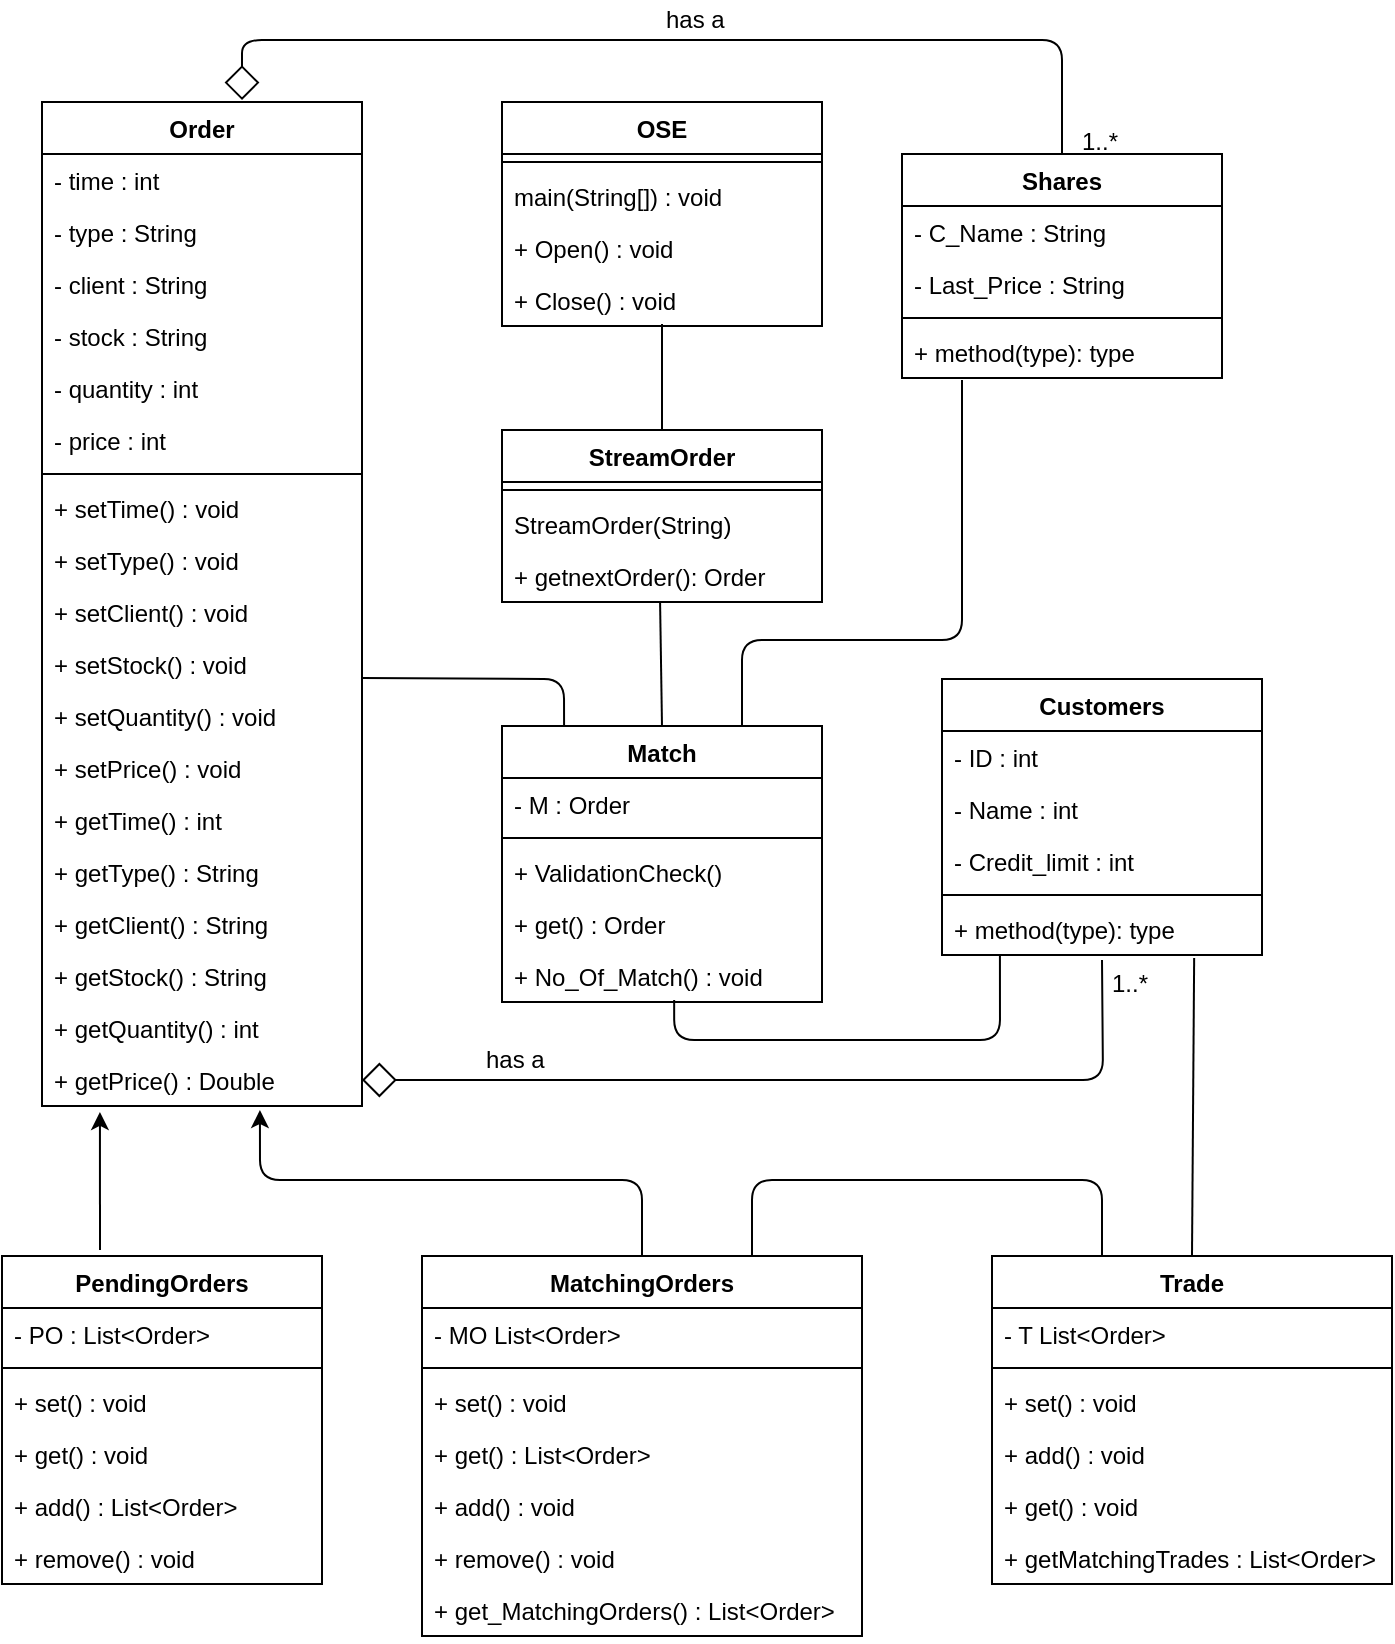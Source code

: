 <mxfile version="10.5.2" type="github"><diagram id="vIZpDNDT4Ti7kqezpjbS" name="Page-1"><mxGraphModel dx="840" dy="484" grid="1" gridSize="10" guides="1" tooltips="1" connect="1" arrows="1" fold="1" page="1" pageScale="1" pageWidth="850" pageHeight="1100" math="0" shadow="0"><root><mxCell id="0"/><mxCell id="1" parent="0"/><mxCell id="PeXSpUnge5pCQdoStHoE-2" value="OSE" style="swimlane;fontStyle=1;align=center;verticalAlign=top;childLayout=stackLayout;horizontal=1;startSize=26;horizontalStack=0;resizeParent=1;resizeParentMax=0;resizeLast=0;collapsible=1;marginBottom=0;" vertex="1" parent="1"><mxGeometry x="344" y="111" width="160" height="112" as="geometry"/></mxCell><mxCell id="PeXSpUnge5pCQdoStHoE-4" value="" style="line;strokeWidth=1;fillColor=none;align=left;verticalAlign=middle;spacingTop=-1;spacingLeft=3;spacingRight=3;rotatable=0;labelPosition=right;points=[];portConstraint=eastwest;" vertex="1" parent="PeXSpUnge5pCQdoStHoE-2"><mxGeometry y="26" width="160" height="8" as="geometry"/></mxCell><mxCell id="PeXSpUnge5pCQdoStHoE-5" value="main(String[]) : void" style="text;strokeColor=none;fillColor=none;align=left;verticalAlign=top;spacingLeft=4;spacingRight=4;overflow=hidden;rotatable=0;points=[[0,0.5],[1,0.5]];portConstraint=eastwest;" vertex="1" parent="PeXSpUnge5pCQdoStHoE-2"><mxGeometry y="34" width="160" height="26" as="geometry"/></mxCell><mxCell id="PeXSpUnge5pCQdoStHoE-6" value="+ Open() : void" style="text;strokeColor=none;fillColor=none;align=left;verticalAlign=top;spacingLeft=4;spacingRight=4;overflow=hidden;rotatable=0;points=[[0,0.5],[1,0.5]];portConstraint=eastwest;" vertex="1" parent="PeXSpUnge5pCQdoStHoE-2"><mxGeometry y="60" width="160" height="26" as="geometry"/></mxCell><mxCell id="PeXSpUnge5pCQdoStHoE-7" value="+ Close() : void" style="text;strokeColor=none;fillColor=none;align=left;verticalAlign=top;spacingLeft=4;spacingRight=4;overflow=hidden;rotatable=0;points=[[0,0.5],[1,0.5]];portConstraint=eastwest;" vertex="1" parent="PeXSpUnge5pCQdoStHoE-2"><mxGeometry y="86" width="160" height="26" as="geometry"/></mxCell><mxCell id="PeXSpUnge5pCQdoStHoE-8" value="StreamOrder" style="swimlane;fontStyle=1;align=center;verticalAlign=top;childLayout=stackLayout;horizontal=1;startSize=26;horizontalStack=0;resizeParent=1;resizeParentMax=0;resizeLast=0;collapsible=1;marginBottom=0;" vertex="1" parent="1"><mxGeometry x="344" y="275" width="160" height="86" as="geometry"/></mxCell><mxCell id="PeXSpUnge5pCQdoStHoE-10" value="" style="line;strokeWidth=1;fillColor=none;align=left;verticalAlign=middle;spacingTop=-1;spacingLeft=3;spacingRight=3;rotatable=0;labelPosition=right;points=[];portConstraint=eastwest;" vertex="1" parent="PeXSpUnge5pCQdoStHoE-8"><mxGeometry y="26" width="160" height="8" as="geometry"/></mxCell><mxCell id="PeXSpUnge5pCQdoStHoE-11" value="StreamOrder(String)" style="text;strokeColor=none;fillColor=none;align=left;verticalAlign=top;spacingLeft=4;spacingRight=4;overflow=hidden;rotatable=0;points=[[0,0.5],[1,0.5]];portConstraint=eastwest;" vertex="1" parent="PeXSpUnge5pCQdoStHoE-8"><mxGeometry y="34" width="160" height="26" as="geometry"/></mxCell><mxCell id="PeXSpUnge5pCQdoStHoE-12" value="+ getnextOrder(): Order" style="text;strokeColor=none;fillColor=none;align=left;verticalAlign=top;spacingLeft=4;spacingRight=4;overflow=hidden;rotatable=0;points=[[0,0.5],[1,0.5]];portConstraint=eastwest;" vertex="1" parent="PeXSpUnge5pCQdoStHoE-8"><mxGeometry y="60" width="160" height="26" as="geometry"/></mxCell><mxCell id="PeXSpUnge5pCQdoStHoE-13" value="Order" style="swimlane;fontStyle=1;align=center;verticalAlign=top;childLayout=stackLayout;horizontal=1;startSize=26;horizontalStack=0;resizeParent=1;resizeParentMax=0;resizeLast=0;collapsible=1;marginBottom=0;" vertex="1" parent="1"><mxGeometry x="114" y="111" width="160" height="502" as="geometry"/></mxCell><mxCell id="PeXSpUnge5pCQdoStHoE-14" value="- time : int" style="text;strokeColor=none;fillColor=none;align=left;verticalAlign=top;spacingLeft=4;spacingRight=4;overflow=hidden;rotatable=0;points=[[0,0.5],[1,0.5]];portConstraint=eastwest;" vertex="1" parent="PeXSpUnge5pCQdoStHoE-13"><mxGeometry y="26" width="160" height="26" as="geometry"/></mxCell><mxCell id="PeXSpUnge5pCQdoStHoE-17" value="- type : String" style="text;strokeColor=none;fillColor=none;align=left;verticalAlign=top;spacingLeft=4;spacingRight=4;overflow=hidden;rotatable=0;points=[[0,0.5],[1,0.5]];portConstraint=eastwest;" vertex="1" parent="PeXSpUnge5pCQdoStHoE-13"><mxGeometry y="52" width="160" height="26" as="geometry"/></mxCell><mxCell id="PeXSpUnge5pCQdoStHoE-18" value="- client : String" style="text;strokeColor=none;fillColor=none;align=left;verticalAlign=top;spacingLeft=4;spacingRight=4;overflow=hidden;rotatable=0;points=[[0,0.5],[1,0.5]];portConstraint=eastwest;" vertex="1" parent="PeXSpUnge5pCQdoStHoE-13"><mxGeometry y="78" width="160" height="26" as="geometry"/></mxCell><mxCell id="PeXSpUnge5pCQdoStHoE-19" value="- stock : String" style="text;strokeColor=none;fillColor=none;align=left;verticalAlign=top;spacingLeft=4;spacingRight=4;overflow=hidden;rotatable=0;points=[[0,0.5],[1,0.5]];portConstraint=eastwest;" vertex="1" parent="PeXSpUnge5pCQdoStHoE-13"><mxGeometry y="104" width="160" height="26" as="geometry"/></mxCell><mxCell id="PeXSpUnge5pCQdoStHoE-20" value="- quantity : int" style="text;strokeColor=none;fillColor=none;align=left;verticalAlign=top;spacingLeft=4;spacingRight=4;overflow=hidden;rotatable=0;points=[[0,0.5],[1,0.5]];portConstraint=eastwest;" vertex="1" parent="PeXSpUnge5pCQdoStHoE-13"><mxGeometry y="130" width="160" height="26" as="geometry"/></mxCell><mxCell id="PeXSpUnge5pCQdoStHoE-21" value="- price : int" style="text;strokeColor=none;fillColor=none;align=left;verticalAlign=top;spacingLeft=4;spacingRight=4;overflow=hidden;rotatable=0;points=[[0,0.5],[1,0.5]];portConstraint=eastwest;" vertex="1" parent="PeXSpUnge5pCQdoStHoE-13"><mxGeometry y="156" width="160" height="26" as="geometry"/></mxCell><mxCell id="PeXSpUnge5pCQdoStHoE-15" value="" style="line;strokeWidth=1;fillColor=none;align=left;verticalAlign=middle;spacingTop=-1;spacingLeft=3;spacingRight=3;rotatable=0;labelPosition=right;points=[];portConstraint=eastwest;" vertex="1" parent="PeXSpUnge5pCQdoStHoE-13"><mxGeometry y="182" width="160" height="8" as="geometry"/></mxCell><mxCell id="PeXSpUnge5pCQdoStHoE-16" value="+ setTime() : void" style="text;strokeColor=none;fillColor=none;align=left;verticalAlign=top;spacingLeft=4;spacingRight=4;overflow=hidden;rotatable=0;points=[[0,0.5],[1,0.5]];portConstraint=eastwest;" vertex="1" parent="PeXSpUnge5pCQdoStHoE-13"><mxGeometry y="190" width="160" height="26" as="geometry"/></mxCell><mxCell id="PeXSpUnge5pCQdoStHoE-22" value="+ setType() : void" style="text;strokeColor=none;fillColor=none;align=left;verticalAlign=top;spacingLeft=4;spacingRight=4;overflow=hidden;rotatable=0;points=[[0,0.5],[1,0.5]];portConstraint=eastwest;" vertex="1" parent="PeXSpUnge5pCQdoStHoE-13"><mxGeometry y="216" width="160" height="26" as="geometry"/></mxCell><mxCell id="PeXSpUnge5pCQdoStHoE-23" value="+ setClient() : void" style="text;strokeColor=none;fillColor=none;align=left;verticalAlign=top;spacingLeft=4;spacingRight=4;overflow=hidden;rotatable=0;points=[[0,0.5],[1,0.5]];portConstraint=eastwest;" vertex="1" parent="PeXSpUnge5pCQdoStHoE-13"><mxGeometry y="242" width="160" height="26" as="geometry"/></mxCell><mxCell id="PeXSpUnge5pCQdoStHoE-24" value="+ setStock() : void" style="text;strokeColor=none;fillColor=none;align=left;verticalAlign=top;spacingLeft=4;spacingRight=4;overflow=hidden;rotatable=0;points=[[0,0.5],[1,0.5]];portConstraint=eastwest;" vertex="1" parent="PeXSpUnge5pCQdoStHoE-13"><mxGeometry y="268" width="160" height="26" as="geometry"/></mxCell><mxCell id="PeXSpUnge5pCQdoStHoE-25" value="+ setQuantity() : void" style="text;strokeColor=none;fillColor=none;align=left;verticalAlign=top;spacingLeft=4;spacingRight=4;overflow=hidden;rotatable=0;points=[[0,0.5],[1,0.5]];portConstraint=eastwest;" vertex="1" parent="PeXSpUnge5pCQdoStHoE-13"><mxGeometry y="294" width="160" height="26" as="geometry"/></mxCell><mxCell id="PeXSpUnge5pCQdoStHoE-26" value="+ setPrice() : void" style="text;strokeColor=none;fillColor=none;align=left;verticalAlign=top;spacingLeft=4;spacingRight=4;overflow=hidden;rotatable=0;points=[[0,0.5],[1,0.5]];portConstraint=eastwest;" vertex="1" parent="PeXSpUnge5pCQdoStHoE-13"><mxGeometry y="320" width="160" height="26" as="geometry"/></mxCell><mxCell id="PeXSpUnge5pCQdoStHoE-27" value="+ getTime() : int" style="text;strokeColor=none;fillColor=none;align=left;verticalAlign=top;spacingLeft=4;spacingRight=4;overflow=hidden;rotatable=0;points=[[0,0.5],[1,0.5]];portConstraint=eastwest;" vertex="1" parent="PeXSpUnge5pCQdoStHoE-13"><mxGeometry y="346" width="160" height="26" as="geometry"/></mxCell><mxCell id="PeXSpUnge5pCQdoStHoE-28" value="+ getType() : String" style="text;strokeColor=none;fillColor=none;align=left;verticalAlign=top;spacingLeft=4;spacingRight=4;overflow=hidden;rotatable=0;points=[[0,0.5],[1,0.5]];portConstraint=eastwest;" vertex="1" parent="PeXSpUnge5pCQdoStHoE-13"><mxGeometry y="372" width="160" height="26" as="geometry"/></mxCell><mxCell id="PeXSpUnge5pCQdoStHoE-29" value="+ getClient() : String" style="text;strokeColor=none;fillColor=none;align=left;verticalAlign=top;spacingLeft=4;spacingRight=4;overflow=hidden;rotatable=0;points=[[0,0.5],[1,0.5]];portConstraint=eastwest;" vertex="1" parent="PeXSpUnge5pCQdoStHoE-13"><mxGeometry y="398" width="160" height="26" as="geometry"/></mxCell><mxCell id="PeXSpUnge5pCQdoStHoE-30" value="+ getStock() : String" style="text;strokeColor=none;fillColor=none;align=left;verticalAlign=top;spacingLeft=4;spacingRight=4;overflow=hidden;rotatable=0;points=[[0,0.5],[1,0.5]];portConstraint=eastwest;" vertex="1" parent="PeXSpUnge5pCQdoStHoE-13"><mxGeometry y="424" width="160" height="26" as="geometry"/></mxCell><mxCell id="PeXSpUnge5pCQdoStHoE-31" value="+ getQuantity() : int" style="text;strokeColor=none;fillColor=none;align=left;verticalAlign=top;spacingLeft=4;spacingRight=4;overflow=hidden;rotatable=0;points=[[0,0.5],[1,0.5]];portConstraint=eastwest;" vertex="1" parent="PeXSpUnge5pCQdoStHoE-13"><mxGeometry y="450" width="160" height="26" as="geometry"/></mxCell><mxCell id="PeXSpUnge5pCQdoStHoE-32" value="+ getPrice() : Double" style="text;strokeColor=none;fillColor=none;align=left;verticalAlign=top;spacingLeft=4;spacingRight=4;overflow=hidden;rotatable=0;points=[[0,0.5],[1,0.5]];portConstraint=eastwest;" vertex="1" parent="PeXSpUnge5pCQdoStHoE-13"><mxGeometry y="476" width="160" height="26" as="geometry"/></mxCell><mxCell id="PeXSpUnge5pCQdoStHoE-33" value="Trade" style="swimlane;fontStyle=1;align=center;verticalAlign=top;childLayout=stackLayout;horizontal=1;startSize=26;horizontalStack=0;resizeParent=1;resizeParentMax=0;resizeLast=0;collapsible=1;marginBottom=0;" vertex="1" parent="1"><mxGeometry x="589" y="688" width="200" height="164" as="geometry"/></mxCell><mxCell id="PeXSpUnge5pCQdoStHoE-34" value="- T List&lt;Order&gt;" style="text;strokeColor=none;fillColor=none;align=left;verticalAlign=top;spacingLeft=4;spacingRight=4;overflow=hidden;rotatable=0;points=[[0,0.5],[1,0.5]];portConstraint=eastwest;" vertex="1" parent="PeXSpUnge5pCQdoStHoE-33"><mxGeometry y="26" width="200" height="26" as="geometry"/></mxCell><mxCell id="PeXSpUnge5pCQdoStHoE-35" value="" style="line;strokeWidth=1;fillColor=none;align=left;verticalAlign=middle;spacingTop=-1;spacingLeft=3;spacingRight=3;rotatable=0;labelPosition=right;points=[];portConstraint=eastwest;" vertex="1" parent="PeXSpUnge5pCQdoStHoE-33"><mxGeometry y="52" width="200" height="8" as="geometry"/></mxCell><mxCell id="PeXSpUnge5pCQdoStHoE-36" value="+ set() : void" style="text;strokeColor=none;fillColor=none;align=left;verticalAlign=top;spacingLeft=4;spacingRight=4;overflow=hidden;rotatable=0;points=[[0,0.5],[1,0.5]];portConstraint=eastwest;" vertex="1" parent="PeXSpUnge5pCQdoStHoE-33"><mxGeometry y="60" width="200" height="26" as="geometry"/></mxCell><mxCell id="PeXSpUnge5pCQdoStHoE-58" value="+ add() : void" style="text;strokeColor=none;fillColor=none;align=left;verticalAlign=top;spacingLeft=4;spacingRight=4;overflow=hidden;rotatable=0;points=[[0,0.5],[1,0.5]];portConstraint=eastwest;" vertex="1" parent="PeXSpUnge5pCQdoStHoE-33"><mxGeometry y="86" width="200" height="26" as="geometry"/></mxCell><mxCell id="PeXSpUnge5pCQdoStHoE-59" value="+ get() : void" style="text;strokeColor=none;fillColor=none;align=left;verticalAlign=top;spacingLeft=4;spacingRight=4;overflow=hidden;rotatable=0;points=[[0,0.5],[1,0.5]];portConstraint=eastwest;" vertex="1" parent="PeXSpUnge5pCQdoStHoE-33"><mxGeometry y="112" width="200" height="26" as="geometry"/></mxCell><mxCell id="PeXSpUnge5pCQdoStHoE-60" value="+ getMatchingTrades : List&lt;Order&gt;" style="text;strokeColor=none;fillColor=none;align=left;verticalAlign=top;spacingLeft=4;spacingRight=4;overflow=hidden;rotatable=0;points=[[0,0.5],[1,0.5]];portConstraint=eastwest;" vertex="1" parent="PeXSpUnge5pCQdoStHoE-33"><mxGeometry y="138" width="200" height="26" as="geometry"/></mxCell><mxCell id="PeXSpUnge5pCQdoStHoE-37" value="PendingOrders" style="swimlane;fontStyle=1;align=center;verticalAlign=top;childLayout=stackLayout;horizontal=1;startSize=26;horizontalStack=0;resizeParent=1;resizeParentMax=0;resizeLast=0;collapsible=1;marginBottom=0;" vertex="1" parent="1"><mxGeometry x="94" y="688" width="160" height="164" as="geometry"/></mxCell><mxCell id="PeXSpUnge5pCQdoStHoE-38" value="- PO : List&lt;Order&gt;" style="text;strokeColor=none;fillColor=none;align=left;verticalAlign=top;spacingLeft=4;spacingRight=4;overflow=hidden;rotatable=0;points=[[0,0.5],[1,0.5]];portConstraint=eastwest;" vertex="1" parent="PeXSpUnge5pCQdoStHoE-37"><mxGeometry y="26" width="160" height="26" as="geometry"/></mxCell><mxCell id="PeXSpUnge5pCQdoStHoE-39" value="" style="line;strokeWidth=1;fillColor=none;align=left;verticalAlign=middle;spacingTop=-1;spacingLeft=3;spacingRight=3;rotatable=0;labelPosition=right;points=[];portConstraint=eastwest;" vertex="1" parent="PeXSpUnge5pCQdoStHoE-37"><mxGeometry y="52" width="160" height="8" as="geometry"/></mxCell><mxCell id="PeXSpUnge5pCQdoStHoE-40" value="+ set() : void" style="text;strokeColor=none;fillColor=none;align=left;verticalAlign=top;spacingLeft=4;spacingRight=4;overflow=hidden;rotatable=0;points=[[0,0.5],[1,0.5]];portConstraint=eastwest;" vertex="1" parent="PeXSpUnge5pCQdoStHoE-37"><mxGeometry y="60" width="160" height="26" as="geometry"/></mxCell><mxCell id="PeXSpUnge5pCQdoStHoE-61" value="+ get() : void" style="text;strokeColor=none;fillColor=none;align=left;verticalAlign=top;spacingLeft=4;spacingRight=4;overflow=hidden;rotatable=0;points=[[0,0.5],[1,0.5]];portConstraint=eastwest;" vertex="1" parent="PeXSpUnge5pCQdoStHoE-37"><mxGeometry y="86" width="160" height="26" as="geometry"/></mxCell><mxCell id="PeXSpUnge5pCQdoStHoE-62" value="+ add() : List&lt;Order&gt;" style="text;strokeColor=none;fillColor=none;align=left;verticalAlign=top;spacingLeft=4;spacingRight=4;overflow=hidden;rotatable=0;points=[[0,0.5],[1,0.5]];portConstraint=eastwest;" vertex="1" parent="PeXSpUnge5pCQdoStHoE-37"><mxGeometry y="112" width="160" height="26" as="geometry"/></mxCell><mxCell id="PeXSpUnge5pCQdoStHoE-63" value="+ remove() : void" style="text;strokeColor=none;fillColor=none;align=left;verticalAlign=top;spacingLeft=4;spacingRight=4;overflow=hidden;rotatable=0;points=[[0,0.5],[1,0.5]];portConstraint=eastwest;" vertex="1" parent="PeXSpUnge5pCQdoStHoE-37"><mxGeometry y="138" width="160" height="26" as="geometry"/></mxCell><mxCell id="PeXSpUnge5pCQdoStHoE-41" value="MatchingOrders" style="swimlane;fontStyle=1;align=center;verticalAlign=top;childLayout=stackLayout;horizontal=1;startSize=26;horizontalStack=0;resizeParent=1;resizeParentMax=0;resizeLast=0;collapsible=1;marginBottom=0;" vertex="1" parent="1"><mxGeometry x="304" y="688" width="220" height="190" as="geometry"/></mxCell><mxCell id="PeXSpUnge5pCQdoStHoE-42" value="- MO List&lt;Order&gt;" style="text;strokeColor=none;fillColor=none;align=left;verticalAlign=top;spacingLeft=4;spacingRight=4;overflow=hidden;rotatable=0;points=[[0,0.5],[1,0.5]];portConstraint=eastwest;" vertex="1" parent="PeXSpUnge5pCQdoStHoE-41"><mxGeometry y="26" width="220" height="26" as="geometry"/></mxCell><mxCell id="PeXSpUnge5pCQdoStHoE-43" value="" style="line;strokeWidth=1;fillColor=none;align=left;verticalAlign=middle;spacingTop=-1;spacingLeft=3;spacingRight=3;rotatable=0;labelPosition=right;points=[];portConstraint=eastwest;" vertex="1" parent="PeXSpUnge5pCQdoStHoE-41"><mxGeometry y="52" width="220" height="8" as="geometry"/></mxCell><mxCell id="PeXSpUnge5pCQdoStHoE-69" value="+ set() : void" style="text;strokeColor=none;fillColor=none;align=left;verticalAlign=top;spacingLeft=4;spacingRight=4;overflow=hidden;rotatable=0;points=[[0,0.5],[1,0.5]];portConstraint=eastwest;" vertex="1" parent="PeXSpUnge5pCQdoStHoE-41"><mxGeometry y="60" width="220" height="26" as="geometry"/></mxCell><mxCell id="PeXSpUnge5pCQdoStHoE-70" value="+ get() : List&lt;Order&gt;" style="text;strokeColor=none;fillColor=none;align=left;verticalAlign=top;spacingLeft=4;spacingRight=4;overflow=hidden;rotatable=0;points=[[0,0.5],[1,0.5]];portConstraint=eastwest;" vertex="1" parent="PeXSpUnge5pCQdoStHoE-41"><mxGeometry y="86" width="220" height="26" as="geometry"/></mxCell><mxCell id="PeXSpUnge5pCQdoStHoE-74" value="+ add() : void" style="text;strokeColor=none;fillColor=none;align=left;verticalAlign=top;spacingLeft=4;spacingRight=4;overflow=hidden;rotatable=0;points=[[0,0.5],[1,0.5]];portConstraint=eastwest;" vertex="1" parent="PeXSpUnge5pCQdoStHoE-41"><mxGeometry y="112" width="220" height="26" as="geometry"/></mxCell><mxCell id="PeXSpUnge5pCQdoStHoE-71" value="+ remove() : void" style="text;strokeColor=none;fillColor=none;align=left;verticalAlign=top;spacingLeft=4;spacingRight=4;overflow=hidden;rotatable=0;points=[[0,0.5],[1,0.5]];portConstraint=eastwest;" vertex="1" parent="PeXSpUnge5pCQdoStHoE-41"><mxGeometry y="138" width="220" height="26" as="geometry"/></mxCell><mxCell id="PeXSpUnge5pCQdoStHoE-72" value="+ get_MatchingOrders() : List&lt;Order&gt;" style="text;strokeColor=none;fillColor=none;align=left;verticalAlign=top;spacingLeft=4;spacingRight=4;overflow=hidden;rotatable=0;points=[[0,0.5],[1,0.5]];portConstraint=eastwest;" vertex="1" parent="PeXSpUnge5pCQdoStHoE-41"><mxGeometry y="164" width="220" height="26" as="geometry"/></mxCell><mxCell id="PeXSpUnge5pCQdoStHoE-45" value="Match" style="swimlane;fontStyle=1;align=center;verticalAlign=top;childLayout=stackLayout;horizontal=1;startSize=26;horizontalStack=0;resizeParent=1;resizeParentMax=0;resizeLast=0;collapsible=1;marginBottom=0;" vertex="1" parent="1"><mxGeometry x="344" y="423" width="160" height="138" as="geometry"/></mxCell><mxCell id="PeXSpUnge5pCQdoStHoE-46" value="- M : Order" style="text;strokeColor=none;fillColor=none;align=left;verticalAlign=top;spacingLeft=4;spacingRight=4;overflow=hidden;rotatable=0;points=[[0,0.5],[1,0.5]];portConstraint=eastwest;" vertex="1" parent="PeXSpUnge5pCQdoStHoE-45"><mxGeometry y="26" width="160" height="26" as="geometry"/></mxCell><mxCell id="PeXSpUnge5pCQdoStHoE-47" value="" style="line;strokeWidth=1;fillColor=none;align=left;verticalAlign=middle;spacingTop=-1;spacingLeft=3;spacingRight=3;rotatable=0;labelPosition=right;points=[];portConstraint=eastwest;" vertex="1" parent="PeXSpUnge5pCQdoStHoE-45"><mxGeometry y="52" width="160" height="8" as="geometry"/></mxCell><mxCell id="PeXSpUnge5pCQdoStHoE-48" value="+ ValidationCheck() " style="text;strokeColor=none;fillColor=none;align=left;verticalAlign=top;spacingLeft=4;spacingRight=4;overflow=hidden;rotatable=0;points=[[0,0.5],[1,0.5]];portConstraint=eastwest;" vertex="1" parent="PeXSpUnge5pCQdoStHoE-45"><mxGeometry y="60" width="160" height="26" as="geometry"/></mxCell><mxCell id="PeXSpUnge5pCQdoStHoE-64" value="+ get() : Order" style="text;strokeColor=none;fillColor=none;align=left;verticalAlign=top;spacingLeft=4;spacingRight=4;overflow=hidden;rotatable=0;points=[[0,0.5],[1,0.5]];portConstraint=eastwest;" vertex="1" parent="PeXSpUnge5pCQdoStHoE-45"><mxGeometry y="86" width="160" height="26" as="geometry"/></mxCell><mxCell id="PeXSpUnge5pCQdoStHoE-65" value="+ No_Of_Match() : void" style="text;strokeColor=none;fillColor=none;align=left;verticalAlign=top;spacingLeft=4;spacingRight=4;overflow=hidden;rotatable=0;points=[[0,0.5],[1,0.5]];portConstraint=eastwest;" vertex="1" parent="PeXSpUnge5pCQdoStHoE-45"><mxGeometry y="112" width="160" height="26" as="geometry"/></mxCell><mxCell id="PeXSpUnge5pCQdoStHoE-49" value="Customers" style="swimlane;fontStyle=1;align=center;verticalAlign=top;childLayout=stackLayout;horizontal=1;startSize=26;horizontalStack=0;resizeParent=1;resizeParentMax=0;resizeLast=0;collapsible=1;marginBottom=0;" vertex="1" parent="1"><mxGeometry x="564" y="399.5" width="160" height="138" as="geometry"/></mxCell><mxCell id="PeXSpUnge5pCQdoStHoE-76" value="- ID : int" style="text;strokeColor=none;fillColor=none;align=left;verticalAlign=top;spacingLeft=4;spacingRight=4;overflow=hidden;rotatable=0;points=[[0,0.5],[1,0.5]];portConstraint=eastwest;" vertex="1" parent="PeXSpUnge5pCQdoStHoE-49"><mxGeometry y="26" width="160" height="26" as="geometry"/></mxCell><mxCell id="PeXSpUnge5pCQdoStHoE-77" value="- Name : int" style="text;strokeColor=none;fillColor=none;align=left;verticalAlign=top;spacingLeft=4;spacingRight=4;overflow=hidden;rotatable=0;points=[[0,0.5],[1,0.5]];portConstraint=eastwest;" vertex="1" parent="PeXSpUnge5pCQdoStHoE-49"><mxGeometry y="52" width="160" height="26" as="geometry"/></mxCell><mxCell id="PeXSpUnge5pCQdoStHoE-50" value="- Credit_limit : int" style="text;strokeColor=none;fillColor=none;align=left;verticalAlign=top;spacingLeft=4;spacingRight=4;overflow=hidden;rotatable=0;points=[[0,0.5],[1,0.5]];portConstraint=eastwest;" vertex="1" parent="PeXSpUnge5pCQdoStHoE-49"><mxGeometry y="78" width="160" height="26" as="geometry"/></mxCell><mxCell id="PeXSpUnge5pCQdoStHoE-51" value="" style="line;strokeWidth=1;fillColor=none;align=left;verticalAlign=middle;spacingTop=-1;spacingLeft=3;spacingRight=3;rotatable=0;labelPosition=right;points=[];portConstraint=eastwest;" vertex="1" parent="PeXSpUnge5pCQdoStHoE-49"><mxGeometry y="104" width="160" height="8" as="geometry"/></mxCell><mxCell id="PeXSpUnge5pCQdoStHoE-52" value="+ method(type): type" style="text;strokeColor=none;fillColor=none;align=left;verticalAlign=top;spacingLeft=4;spacingRight=4;overflow=hidden;rotatable=0;points=[[0,0.5],[1,0.5]];portConstraint=eastwest;" vertex="1" parent="PeXSpUnge5pCQdoStHoE-49"><mxGeometry y="112" width="160" height="26" as="geometry"/></mxCell><mxCell id="PeXSpUnge5pCQdoStHoE-53" value="Shares" style="swimlane;fontStyle=1;align=center;verticalAlign=top;childLayout=stackLayout;horizontal=1;startSize=26;horizontalStack=0;resizeParent=1;resizeParentMax=0;resizeLast=0;collapsible=1;marginBottom=0;" vertex="1" parent="1"><mxGeometry x="544" y="137" width="160" height="112" as="geometry"/></mxCell><mxCell id="PeXSpUnge5pCQdoStHoE-54" value="- C_Name : String" style="text;strokeColor=none;fillColor=none;align=left;verticalAlign=top;spacingLeft=4;spacingRight=4;overflow=hidden;rotatable=0;points=[[0,0.5],[1,0.5]];portConstraint=eastwest;" vertex="1" parent="PeXSpUnge5pCQdoStHoE-53"><mxGeometry y="26" width="160" height="26" as="geometry"/></mxCell><mxCell id="PeXSpUnge5pCQdoStHoE-78" value="- Last_Price : String" style="text;strokeColor=none;fillColor=none;align=left;verticalAlign=top;spacingLeft=4;spacingRight=4;overflow=hidden;rotatable=0;points=[[0,0.5],[1,0.5]];portConstraint=eastwest;" vertex="1" parent="PeXSpUnge5pCQdoStHoE-53"><mxGeometry y="52" width="160" height="26" as="geometry"/></mxCell><mxCell id="PeXSpUnge5pCQdoStHoE-55" value="" style="line;strokeWidth=1;fillColor=none;align=left;verticalAlign=middle;spacingTop=-1;spacingLeft=3;spacingRight=3;rotatable=0;labelPosition=right;points=[];portConstraint=eastwest;" vertex="1" parent="PeXSpUnge5pCQdoStHoE-53"><mxGeometry y="78" width="160" height="8" as="geometry"/></mxCell><mxCell id="PeXSpUnge5pCQdoStHoE-56" value="+ method(type): type" style="text;strokeColor=none;fillColor=none;align=left;verticalAlign=top;spacingLeft=4;spacingRight=4;overflow=hidden;rotatable=0;points=[[0,0.5],[1,0.5]];portConstraint=eastwest;" vertex="1" parent="PeXSpUnge5pCQdoStHoE-53"><mxGeometry y="86" width="160" height="26" as="geometry"/></mxCell><mxCell id="PeXSpUnge5pCQdoStHoE-81" value="" style="endArrow=none;html=1;entryX=0.5;entryY=0.962;entryDx=0;entryDy=0;entryPerimeter=0;exitX=0.5;exitY=0;exitDx=0;exitDy=0;" edge="1" parent="1" source="PeXSpUnge5pCQdoStHoE-8" target="PeXSpUnge5pCQdoStHoE-7"><mxGeometry width="50" height="50" relative="1" as="geometry"><mxPoint x="344" y="290" as="sourcePoint"/><mxPoint x="394" y="240" as="targetPoint"/></mxGeometry></mxCell><mxCell id="PeXSpUnge5pCQdoStHoE-84" value="" style="endArrow=classic;html=1;entryX=0.681;entryY=1.077;entryDx=0;entryDy=0;entryPerimeter=0;exitX=0.5;exitY=0;exitDx=0;exitDy=0;edgeStyle=orthogonalEdgeStyle;" edge="1" parent="1" source="PeXSpUnge5pCQdoStHoE-41" target="PeXSpUnge5pCQdoStHoE-32"><mxGeometry width="50" height="50" relative="1" as="geometry"><mxPoint x="634" y="680" as="sourcePoint"/><mxPoint x="684" y="630" as="targetPoint"/><Array as="points"><mxPoint x="414" y="650"/><mxPoint x="223" y="650"/></Array></mxGeometry></mxCell><mxCell id="PeXSpUnge5pCQdoStHoE-85" value="" style="endArrow=none;html=1;exitX=0.5;exitY=0;exitDx=0;exitDy=0;entryX=0.494;entryY=1;entryDx=0;entryDy=0;entryPerimeter=0;" edge="1" parent="1" source="PeXSpUnge5pCQdoStHoE-45" target="PeXSpUnge5pCQdoStHoE-12"><mxGeometry width="50" height="50" relative="1" as="geometry"><mxPoint x="383" y="420" as="sourcePoint"/><mxPoint x="427" y="361" as="targetPoint"/></mxGeometry></mxCell><mxCell id="PeXSpUnge5pCQdoStHoE-86" value="" style="endArrow=classic;html=1;entryX=0.181;entryY=1.115;entryDx=0;entryDy=0;entryPerimeter=0;" edge="1" parent="1" target="PeXSpUnge5pCQdoStHoE-32"><mxGeometry width="50" height="50" relative="1" as="geometry"><mxPoint x="143" y="685" as="sourcePoint"/><mxPoint x="164" y="630" as="targetPoint"/></mxGeometry></mxCell><mxCell id="PeXSpUnge5pCQdoStHoE-87" value="" style="endArrow=none;html=1;edgeStyle=orthogonalEdgeStyle;entryX=0.538;entryY=0.962;entryDx=0;entryDy=0;entryPerimeter=0;exitX=0.181;exitY=0.981;exitDx=0;exitDy=0;exitPerimeter=0;" edge="1" parent="1" source="PeXSpUnge5pCQdoStHoE-52" target="PeXSpUnge5pCQdoStHoE-65"><mxGeometry width="50" height="50" relative="1" as="geometry"><mxPoint x="634" y="551" as="sourcePoint"/><mxPoint x="524" y="600" as="targetPoint"/><Array as="points"><mxPoint x="593" y="580"/><mxPoint x="430" y="580"/></Array></mxGeometry></mxCell><mxCell id="PeXSpUnge5pCQdoStHoE-88" value="" style="endArrow=none;html=1;entryX=0.5;entryY=0;entryDx=0;entryDy=0;exitX=0.788;exitY=1.058;exitDx=0;exitDy=0;exitPerimeter=0;" edge="1" parent="1" source="PeXSpUnge5pCQdoStHoE-52" target="PeXSpUnge5pCQdoStHoE-33"><mxGeometry width="50" height="50" relative="1" as="geometry"><mxPoint x="689" y="550" as="sourcePoint"/><mxPoint x="734" y="600" as="targetPoint"/></mxGeometry></mxCell><mxCell id="PeXSpUnge5pCQdoStHoE-90" value="" style="endArrow=none;html=1;edgeStyle=orthogonalEdgeStyle;exitX=0.75;exitY=0;exitDx=0;exitDy=0;" edge="1" parent="1" source="PeXSpUnge5pCQdoStHoE-45"><mxGeometry width="50" height="50" relative="1" as="geometry"><mxPoint x="504" y="420" as="sourcePoint"/><mxPoint x="574" y="250" as="targetPoint"/><Array as="points"><mxPoint x="464" y="380"/><mxPoint x="574" y="380"/></Array></mxGeometry></mxCell><mxCell id="PeXSpUnge5pCQdoStHoE-92" value="" style="endArrow=none;html=1;edgeStyle=orthogonalEdgeStyle;entryX=0.194;entryY=0;entryDx=0;entryDy=0;entryPerimeter=0;" edge="1" parent="1" target="PeXSpUnge5pCQdoStHoE-45"><mxGeometry width="50" height="50" relative="1" as="geometry"><mxPoint x="274" y="399" as="sourcePoint"/><mxPoint x="354" y="370" as="targetPoint"/></mxGeometry></mxCell><mxCell id="PeXSpUnge5pCQdoStHoE-95" value="" style="endArrow=none;html=1;edgeStyle=orthogonalEdgeStyle;exitX=0.75;exitY=0;exitDx=0;exitDy=0;" edge="1" parent="1" source="PeXSpUnge5pCQdoStHoE-41"><mxGeometry width="50" height="50" relative="1" as="geometry"><mxPoint x="514" y="610" as="sourcePoint"/><mxPoint x="644" y="688" as="targetPoint"/><Array as="points"><mxPoint x="469" y="650"/><mxPoint x="644" y="650"/></Array></mxGeometry></mxCell><mxCell id="PeXSpUnge5pCQdoStHoE-98" value="" style="endArrow=diamond;html=1;edgeStyle=orthogonalEdgeStyle;exitX=0.5;exitY=0;exitDx=0;exitDy=0;endFill=0;strokeWidth=1;endSize=15;" edge="1" parent="1" source="PeXSpUnge5pCQdoStHoE-53"><mxGeometry width="50" height="50" relative="1" as="geometry"><mxPoint x="604" y="80" as="sourcePoint"/><mxPoint x="214" y="110" as="targetPoint"/><Array as="points"><mxPoint x="624" y="80"/></Array></mxGeometry></mxCell><mxCell id="PeXSpUnge5pCQdoStHoE-99" value="has a" style="text;html=1;resizable=0;points=[];autosize=1;align=left;verticalAlign=top;spacingTop=-4;" vertex="1" parent="1"><mxGeometry x="424" y="60" width="40" height="20" as="geometry"/></mxCell><mxCell id="PeXSpUnge5pCQdoStHoE-100" value="" style="endArrow=diamond;html=1;strokeWidth=1;entryX=1;entryY=0.5;entryDx=0;entryDy=0;edgeStyle=orthogonalEdgeStyle;endFill=0;endSize=15;" edge="1" parent="1" target="PeXSpUnge5pCQdoStHoE-32"><mxGeometry width="50" height="50" relative="1" as="geometry"><mxPoint x="644" y="540" as="sourcePoint"/><mxPoint x="424" y="580" as="targetPoint"/></mxGeometry></mxCell><mxCell id="PeXSpUnge5pCQdoStHoE-101" value="has a&lt;br&gt;" style="text;html=1;resizable=0;points=[];autosize=1;align=left;verticalAlign=top;spacingTop=-4;" vertex="1" parent="1"><mxGeometry x="334" y="580" width="40" height="20" as="geometry"/></mxCell><mxCell id="PeXSpUnge5pCQdoStHoE-104" value="1..*" style="text;html=1;resizable=0;points=[];autosize=1;align=left;verticalAlign=top;spacingTop=-4;" vertex="1" parent="1"><mxGeometry x="632" y="121" width="30" height="20" as="geometry"/></mxCell><mxCell id="PeXSpUnge5pCQdoStHoE-105" value="1..*" style="text;html=1;resizable=0;points=[];autosize=1;align=left;verticalAlign=top;spacingTop=-4;" vertex="1" parent="1"><mxGeometry x="647" y="542" width="30" height="20" as="geometry"/></mxCell></root></mxGraphModel></diagram></mxfile>